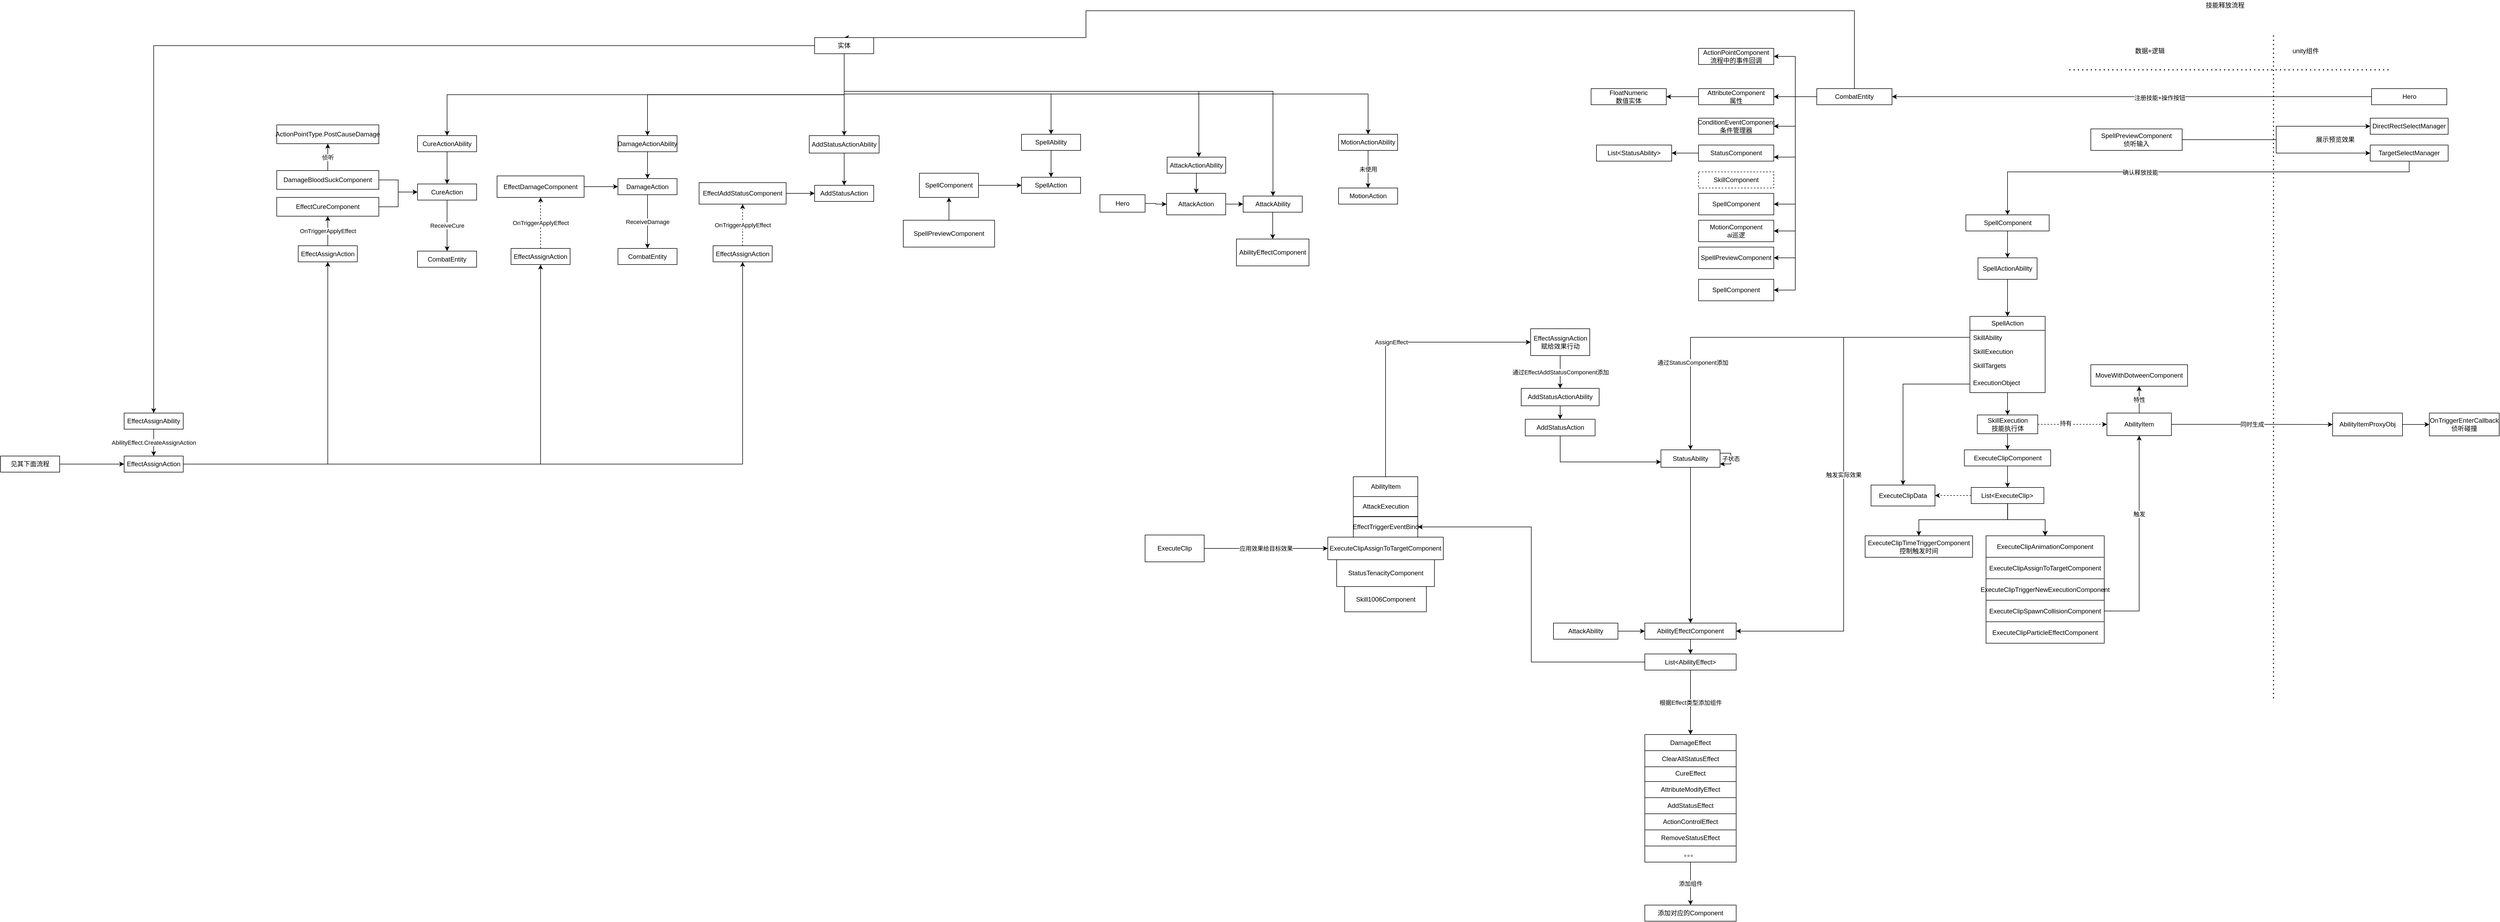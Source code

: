 <mxfile version="21.7.2" type="github">
  <diagram name="第 1 页" id="cYuP9_Ojqshvzmye1KVs">
    <mxGraphModel dx="5370" dy="638" grid="1" gridSize="10" guides="1" tooltips="1" connect="1" arrows="1" fold="1" page="1" pageScale="1" pageWidth="827" pageHeight="1169" math="0" shadow="0">
      <root>
        <mxCell id="0" />
        <mxCell id="1" parent="0" />
        <mxCell id="5B3u7BjO5yEvpYxDOT5w-1" value="技能释放流程" style="text;html=1;strokeColor=none;fillColor=none;align=center;verticalAlign=middle;whiteSpace=wrap;rounded=0;" parent="1" vertex="1">
          <mxGeometry x="350" y="30" width="100" height="20" as="geometry" />
        </mxCell>
        <mxCell id="5B3u7BjO5yEvpYxDOT5w-2" value="" style="endArrow=none;dashed=1;html=1;dashPattern=1 3;strokeWidth=2;rounded=0;" parent="1" edge="1">
          <mxGeometry width="50" height="50" relative="1" as="geometry">
            <mxPoint x="490" y="1330" as="sourcePoint" />
            <mxPoint x="490" y="90" as="targetPoint" />
          </mxGeometry>
        </mxCell>
        <mxCell id="5B3u7BjO5yEvpYxDOT5w-3" value="" style="endArrow=none;dashed=1;html=1;dashPattern=1 3;strokeWidth=2;rounded=0;" parent="1" edge="1">
          <mxGeometry width="50" height="50" relative="1" as="geometry">
            <mxPoint x="110" y="160" as="sourcePoint" />
            <mxPoint x="710" y="160" as="targetPoint" />
          </mxGeometry>
        </mxCell>
        <mxCell id="5B3u7BjO5yEvpYxDOT5w-4" value="数据+逻辑" style="text;html=1;strokeColor=none;fillColor=none;align=center;verticalAlign=middle;whiteSpace=wrap;rounded=0;" parent="1" vertex="1">
          <mxGeometry x="230" y="110" width="60" height="30" as="geometry" />
        </mxCell>
        <mxCell id="5B3u7BjO5yEvpYxDOT5w-5" value="unity组件" style="text;html=1;strokeColor=none;fillColor=none;align=center;verticalAlign=middle;whiteSpace=wrap;rounded=0;" parent="1" vertex="1">
          <mxGeometry x="520" y="110" width="60" height="30" as="geometry" />
        </mxCell>
        <mxCell id="5B3u7BjO5yEvpYxDOT5w-12" value="" style="edgeStyle=orthogonalEdgeStyle;rounded=0;orthogonalLoop=1;jettySize=auto;html=1;" parent="1" source="5B3u7BjO5yEvpYxDOT5w-6" target="5B3u7BjO5yEvpYxDOT5w-11" edge="1">
          <mxGeometry relative="1" as="geometry" />
        </mxCell>
        <mxCell id="5B3u7BjO5yEvpYxDOT5w-13" value="注册技能+操作按钮" style="edgeLabel;html=1;align=center;verticalAlign=middle;resizable=0;points=[];" parent="5B3u7BjO5yEvpYxDOT5w-12" vertex="1" connectable="0">
          <mxGeometry x="-0.115" y="2" relative="1" as="geometry">
            <mxPoint as="offset" />
          </mxGeometry>
        </mxCell>
        <mxCell id="5B3u7BjO5yEvpYxDOT5w-6" value="Hero" style="rounded=0;whiteSpace=wrap;html=1;" parent="1" vertex="1">
          <mxGeometry x="672.5" y="195" width="140" height="30" as="geometry" />
        </mxCell>
        <mxCell id="5B3u7BjO5yEvpYxDOT5w-9" value="" style="edgeStyle=orthogonalEdgeStyle;rounded=0;orthogonalLoop=1;jettySize=auto;html=1;" parent="1" source="5B3u7BjO5yEvpYxDOT5w-7" target="5B3u7BjO5yEvpYxDOT5w-8" edge="1">
          <mxGeometry relative="1" as="geometry" />
        </mxCell>
        <mxCell id="5B3u7BjO5yEvpYxDOT5w-15" style="edgeStyle=orthogonalEdgeStyle;rounded=0;orthogonalLoop=1;jettySize=auto;html=1;" parent="1" source="5B3u7BjO5yEvpYxDOT5w-7" target="5B3u7BjO5yEvpYxDOT5w-14" edge="1">
          <mxGeometry relative="1" as="geometry" />
        </mxCell>
        <mxCell id="5B3u7BjO5yEvpYxDOT5w-7" value="SpellPreviewComponent&lt;br&gt;侦听输入" style="whiteSpace=wrap;html=1;" parent="1" vertex="1">
          <mxGeometry x="150" y="270" width="170" height="40" as="geometry" />
        </mxCell>
        <mxCell id="5B3u7BjO5yEvpYxDOT5w-18" style="edgeStyle=orthogonalEdgeStyle;rounded=0;orthogonalLoop=1;jettySize=auto;html=1;entryX=0.5;entryY=0;entryDx=0;entryDy=0;" parent="1" source="5B3u7BjO5yEvpYxDOT5w-8" target="5B3u7BjO5yEvpYxDOT5w-17" edge="1">
          <mxGeometry relative="1" as="geometry">
            <Array as="points">
              <mxPoint x="620" y="350" />
              <mxPoint x="235" y="350" />
            </Array>
          </mxGeometry>
        </mxCell>
        <mxCell id="5B3u7BjO5yEvpYxDOT5w-19" value="确认释放技能" style="edgeLabel;html=1;align=center;verticalAlign=middle;resizable=0;points=[];" parent="5B3u7BjO5yEvpYxDOT5w-18" vertex="1" connectable="0">
          <mxGeometry x="0.229" y="1" relative="1" as="geometry">
            <mxPoint as="offset" />
          </mxGeometry>
        </mxCell>
        <mxCell id="5B3u7BjO5yEvpYxDOT5w-8" value="TargetSelectManager" style="whiteSpace=wrap;html=1;" parent="1" vertex="1">
          <mxGeometry x="670" y="300" width="145" height="30" as="geometry" />
        </mxCell>
        <mxCell id="5B3u7BjO5yEvpYxDOT5w-73" value="" style="edgeStyle=orthogonalEdgeStyle;rounded=0;orthogonalLoop=1;jettySize=auto;html=1;" parent="1" source="5B3u7BjO5yEvpYxDOT5w-11" target="5B3u7BjO5yEvpYxDOT5w-72" edge="1">
          <mxGeometry relative="1" as="geometry">
            <Array as="points">
              <mxPoint x="-400" y="210" />
              <mxPoint x="-400" y="135" />
            </Array>
          </mxGeometry>
        </mxCell>
        <mxCell id="5B3u7BjO5yEvpYxDOT5w-75" value="" style="edgeStyle=orthogonalEdgeStyle;rounded=0;orthogonalLoop=1;jettySize=auto;html=1;" parent="1" source="5B3u7BjO5yEvpYxDOT5w-11" target="5B3u7BjO5yEvpYxDOT5w-74" edge="1">
          <mxGeometry relative="1" as="geometry" />
        </mxCell>
        <mxCell id="5B3u7BjO5yEvpYxDOT5w-79" value="" style="edgeStyle=orthogonalEdgeStyle;rounded=0;orthogonalLoop=1;jettySize=auto;html=1;" parent="1" source="5B3u7BjO5yEvpYxDOT5w-11" target="5B3u7BjO5yEvpYxDOT5w-74" edge="1">
          <mxGeometry relative="1" as="geometry" />
        </mxCell>
        <mxCell id="5B3u7BjO5yEvpYxDOT5w-81" value="" style="edgeStyle=orthogonalEdgeStyle;rounded=0;orthogonalLoop=1;jettySize=auto;html=1;" parent="1" source="5B3u7BjO5yEvpYxDOT5w-11" target="5B3u7BjO5yEvpYxDOT5w-80" edge="1">
          <mxGeometry relative="1" as="geometry">
            <Array as="points">
              <mxPoint x="-400" y="210" />
              <mxPoint x="-400" y="265" />
            </Array>
          </mxGeometry>
        </mxCell>
        <mxCell id="5B3u7BjO5yEvpYxDOT5w-87" style="edgeStyle=orthogonalEdgeStyle;rounded=0;orthogonalLoop=1;jettySize=auto;html=1;entryX=1;entryY=0.75;entryDx=0;entryDy=0;" parent="1" source="5B3u7BjO5yEvpYxDOT5w-11" target="5B3u7BjO5yEvpYxDOT5w-82" edge="1">
          <mxGeometry relative="1" as="geometry" />
        </mxCell>
        <mxCell id="5B3u7BjO5yEvpYxDOT5w-141" style="edgeStyle=orthogonalEdgeStyle;rounded=0;orthogonalLoop=1;jettySize=auto;html=1;entryX=1;entryY=0.5;entryDx=0;entryDy=0;" parent="1" source="5B3u7BjO5yEvpYxDOT5w-11" target="5B3u7BjO5yEvpYxDOT5w-136" edge="1">
          <mxGeometry relative="1" as="geometry" />
        </mxCell>
        <mxCell id="5B3u7BjO5yEvpYxDOT5w-142" style="edgeStyle=orthogonalEdgeStyle;rounded=0;orthogonalLoop=1;jettySize=auto;html=1;entryX=1;entryY=0.5;entryDx=0;entryDy=0;" parent="1" source="5B3u7BjO5yEvpYxDOT5w-11" target="5B3u7BjO5yEvpYxDOT5w-137" edge="1">
          <mxGeometry relative="1" as="geometry" />
        </mxCell>
        <mxCell id="5B3u7BjO5yEvpYxDOT5w-143" style="edgeStyle=orthogonalEdgeStyle;rounded=0;orthogonalLoop=1;jettySize=auto;html=1;entryX=1;entryY=0.5;entryDx=0;entryDy=0;" parent="1" source="5B3u7BjO5yEvpYxDOT5w-11" target="5B3u7BjO5yEvpYxDOT5w-138" edge="1">
          <mxGeometry relative="1" as="geometry" />
        </mxCell>
        <mxCell id="5B3u7BjO5yEvpYxDOT5w-144" style="edgeStyle=orthogonalEdgeStyle;rounded=0;orthogonalLoop=1;jettySize=auto;html=1;entryX=1;entryY=0.5;entryDx=0;entryDy=0;" parent="1" source="5B3u7BjO5yEvpYxDOT5w-11" target="5B3u7BjO5yEvpYxDOT5w-139" edge="1">
          <mxGeometry relative="1" as="geometry" />
        </mxCell>
        <mxCell id="-J8oJ2Sxk5KtxRYQshvN-3" style="edgeStyle=orthogonalEdgeStyle;rounded=0;orthogonalLoop=1;jettySize=auto;html=1;entryX=0.5;entryY=0;entryDx=0;entryDy=0;exitX=0.5;exitY=0;exitDx=0;exitDy=0;" edge="1" parent="1" source="5B3u7BjO5yEvpYxDOT5w-11" target="-J8oJ2Sxk5KtxRYQshvN-2">
          <mxGeometry relative="1" as="geometry">
            <Array as="points">
              <mxPoint x="-290" y="50" />
              <mxPoint x="-1720" y="50" />
            </Array>
          </mxGeometry>
        </mxCell>
        <mxCell id="5B3u7BjO5yEvpYxDOT5w-11" value="CombatEntity" style="rounded=0;whiteSpace=wrap;html=1;" parent="1" vertex="1">
          <mxGeometry x="-360" y="195" width="140" height="30" as="geometry" />
        </mxCell>
        <mxCell id="5B3u7BjO5yEvpYxDOT5w-14" value="DirectRectSelectManager" style="whiteSpace=wrap;html=1;" parent="1" vertex="1">
          <mxGeometry x="670" y="250" width="145" height="30" as="geometry" />
        </mxCell>
        <mxCell id="5B3u7BjO5yEvpYxDOT5w-16" value="展示预览效果" style="text;html=1;strokeColor=none;fillColor=none;align=center;verticalAlign=middle;whiteSpace=wrap;rounded=0;" parent="1" vertex="1">
          <mxGeometry x="540" y="275" width="130" height="30" as="geometry" />
        </mxCell>
        <mxCell id="5B3u7BjO5yEvpYxDOT5w-21" value="" style="edgeStyle=orthogonalEdgeStyle;rounded=0;orthogonalLoop=1;jettySize=auto;html=1;" parent="1" source="5B3u7BjO5yEvpYxDOT5w-17" target="-J8oJ2Sxk5KtxRYQshvN-30" edge="1">
          <mxGeometry relative="1" as="geometry" />
        </mxCell>
        <mxCell id="5B3u7BjO5yEvpYxDOT5w-17" value="SpellComponent" style="whiteSpace=wrap;html=1;" parent="1" vertex="1">
          <mxGeometry x="-82.5" y="430" width="155" height="30" as="geometry" />
        </mxCell>
        <mxCell id="5B3u7BjO5yEvpYxDOT5w-27" value="" style="edgeStyle=orthogonalEdgeStyle;rounded=0;orthogonalLoop=1;jettySize=auto;html=1;" parent="1" source="5B3u7BjO5yEvpYxDOT5w-22" target="5B3u7BjO5yEvpYxDOT5w-26" edge="1">
          <mxGeometry relative="1" as="geometry" />
        </mxCell>
        <mxCell id="5B3u7BjO5yEvpYxDOT5w-22" value="SpellAction" style="swimlane;fontStyle=0;childLayout=stackLayout;horizontal=1;startSize=26;fillColor=none;horizontalStack=0;resizeParent=1;resizeParentMax=0;resizeLast=0;collapsible=1;marginBottom=0;whiteSpace=wrap;html=1;" parent="1" vertex="1">
          <mxGeometry x="-75" y="619" width="140" height="142" as="geometry" />
        </mxCell>
        <mxCell id="5B3u7BjO5yEvpYxDOT5w-23" value="SkillAbility" style="text;strokeColor=none;fillColor=none;align=left;verticalAlign=top;spacingLeft=4;spacingRight=4;overflow=hidden;rotatable=0;points=[[0,0.5],[1,0.5]];portConstraint=eastwest;whiteSpace=wrap;html=1;" parent="5B3u7BjO5yEvpYxDOT5w-22" vertex="1">
          <mxGeometry y="26" width="140" height="26" as="geometry" />
        </mxCell>
        <mxCell id="5B3u7BjO5yEvpYxDOT5w-24" value="SkillExecution" style="text;strokeColor=none;fillColor=none;align=left;verticalAlign=top;spacingLeft=4;spacingRight=4;overflow=hidden;rotatable=0;points=[[0,0.5],[1,0.5]];portConstraint=eastwest;whiteSpace=wrap;html=1;" parent="5B3u7BjO5yEvpYxDOT5w-22" vertex="1">
          <mxGeometry y="52" width="140" height="26" as="geometry" />
        </mxCell>
        <mxCell id="5B3u7BjO5yEvpYxDOT5w-62" value="SkillTargets" style="text;strokeColor=none;fillColor=none;align=left;verticalAlign=top;spacingLeft=4;spacingRight=4;overflow=hidden;rotatable=0;points=[[0,0.5],[1,0.5]];portConstraint=eastwest;whiteSpace=wrap;html=1;" parent="5B3u7BjO5yEvpYxDOT5w-22" vertex="1">
          <mxGeometry y="78" width="140" height="32" as="geometry" />
        </mxCell>
        <mxCell id="5B3u7BjO5yEvpYxDOT5w-25" value="ExecutionObject" style="text;strokeColor=none;fillColor=none;align=left;verticalAlign=top;spacingLeft=4;spacingRight=4;overflow=hidden;rotatable=0;points=[[0,0.5],[1,0.5]];portConstraint=eastwest;whiteSpace=wrap;html=1;" parent="5B3u7BjO5yEvpYxDOT5w-22" vertex="1">
          <mxGeometry y="110" width="140" height="32" as="geometry" />
        </mxCell>
        <mxCell id="5B3u7BjO5yEvpYxDOT5w-29" value="" style="edgeStyle=orthogonalEdgeStyle;rounded=0;orthogonalLoop=1;jettySize=auto;html=1;" parent="1" source="5B3u7BjO5yEvpYxDOT5w-26" target="5B3u7BjO5yEvpYxDOT5w-28" edge="1">
          <mxGeometry relative="1" as="geometry" />
        </mxCell>
        <mxCell id="5B3u7BjO5yEvpYxDOT5w-55" style="edgeStyle=orthogonalEdgeStyle;rounded=0;orthogonalLoop=1;jettySize=auto;html=1;dashed=1;" parent="1" source="5B3u7BjO5yEvpYxDOT5w-26" target="5B3u7BjO5yEvpYxDOT5w-48" edge="1">
          <mxGeometry relative="1" as="geometry" />
        </mxCell>
        <mxCell id="5B3u7BjO5yEvpYxDOT5w-56" value="持有" style="edgeLabel;html=1;align=center;verticalAlign=middle;resizable=0;points=[];" parent="5B3u7BjO5yEvpYxDOT5w-55" vertex="1" connectable="0">
          <mxGeometry x="-0.198" y="2" relative="1" as="geometry">
            <mxPoint as="offset" />
          </mxGeometry>
        </mxCell>
        <mxCell id="5B3u7BjO5yEvpYxDOT5w-26" value="SkillExecution&lt;br&gt;技能执行体" style="whiteSpace=wrap;html=1;fillColor=none;fontStyle=0;startSize=26;" parent="1" vertex="1">
          <mxGeometry x="-61.25" y="802.5" width="112.5" height="35" as="geometry" />
        </mxCell>
        <mxCell id="5B3u7BjO5yEvpYxDOT5w-31" value="" style="edgeStyle=orthogonalEdgeStyle;rounded=0;orthogonalLoop=1;jettySize=auto;html=1;" parent="1" source="5B3u7BjO5yEvpYxDOT5w-28" target="5B3u7BjO5yEvpYxDOT5w-30" edge="1">
          <mxGeometry relative="1" as="geometry" />
        </mxCell>
        <mxCell id="5B3u7BjO5yEvpYxDOT5w-28" value="ExecuteClipComponent" style="whiteSpace=wrap;html=1;fillColor=none;fontStyle=0;startSize=26;" parent="1" vertex="1">
          <mxGeometry x="-85.31" y="867.5" width="160.62" height="30" as="geometry" />
        </mxCell>
        <mxCell id="5B3u7BjO5yEvpYxDOT5w-33" value="" style="edgeStyle=orthogonalEdgeStyle;rounded=0;orthogonalLoop=1;jettySize=auto;html=1;" parent="1" source="5B3u7BjO5yEvpYxDOT5w-30" target="5B3u7BjO5yEvpYxDOT5w-32" edge="1">
          <mxGeometry relative="1" as="geometry" />
        </mxCell>
        <mxCell id="5B3u7BjO5yEvpYxDOT5w-34" value="" style="edgeStyle=orthogonalEdgeStyle;rounded=0;orthogonalLoop=1;jettySize=auto;html=1;" parent="1" source="5B3u7BjO5yEvpYxDOT5w-30" target="5B3u7BjO5yEvpYxDOT5w-32" edge="1">
          <mxGeometry relative="1" as="geometry" />
        </mxCell>
        <mxCell id="5B3u7BjO5yEvpYxDOT5w-35" value="" style="edgeStyle=orthogonalEdgeStyle;rounded=0;orthogonalLoop=1;jettySize=auto;html=1;" parent="1" source="5B3u7BjO5yEvpYxDOT5w-30" target="5B3u7BjO5yEvpYxDOT5w-32" edge="1">
          <mxGeometry relative="1" as="geometry" />
        </mxCell>
        <mxCell id="5B3u7BjO5yEvpYxDOT5w-36" value="" style="edgeStyle=orthogonalEdgeStyle;rounded=0;orthogonalLoop=1;jettySize=auto;html=1;" parent="1" source="5B3u7BjO5yEvpYxDOT5w-30" target="5B3u7BjO5yEvpYxDOT5w-32" edge="1">
          <mxGeometry relative="1" as="geometry" />
        </mxCell>
        <mxCell id="5B3u7BjO5yEvpYxDOT5w-37" value="" style="edgeStyle=orthogonalEdgeStyle;rounded=0;orthogonalLoop=1;jettySize=auto;html=1;" parent="1" source="5B3u7BjO5yEvpYxDOT5w-30" target="5B3u7BjO5yEvpYxDOT5w-32" edge="1">
          <mxGeometry relative="1" as="geometry" />
        </mxCell>
        <mxCell id="5B3u7BjO5yEvpYxDOT5w-40" value="" style="edgeStyle=orthogonalEdgeStyle;rounded=0;orthogonalLoop=1;jettySize=auto;html=1;" parent="1" source="5B3u7BjO5yEvpYxDOT5w-30" target="5B3u7BjO5yEvpYxDOT5w-32" edge="1">
          <mxGeometry relative="1" as="geometry" />
        </mxCell>
        <mxCell id="5B3u7BjO5yEvpYxDOT5w-41" value="" style="edgeStyle=orthogonalEdgeStyle;rounded=0;orthogonalLoop=1;jettySize=auto;html=1;" parent="1" source="5B3u7BjO5yEvpYxDOT5w-30" target="5B3u7BjO5yEvpYxDOT5w-32" edge="1">
          <mxGeometry relative="1" as="geometry" />
        </mxCell>
        <mxCell id="5B3u7BjO5yEvpYxDOT5w-42" value="" style="edgeStyle=orthogonalEdgeStyle;rounded=0;orthogonalLoop=1;jettySize=auto;html=1;" parent="1" source="5B3u7BjO5yEvpYxDOT5w-30" target="5B3u7BjO5yEvpYxDOT5w-32" edge="1">
          <mxGeometry relative="1" as="geometry" />
        </mxCell>
        <mxCell id="5B3u7BjO5yEvpYxDOT5w-46" value="" style="edgeStyle=orthogonalEdgeStyle;rounded=0;orthogonalLoop=1;jettySize=auto;html=1;" parent="1" source="5B3u7BjO5yEvpYxDOT5w-30" target="5B3u7BjO5yEvpYxDOT5w-45" edge="1">
          <mxGeometry relative="1" as="geometry">
            <mxPoint x="50" y="1037.5" as="targetPoint" />
          </mxGeometry>
        </mxCell>
        <mxCell id="5B3u7BjO5yEvpYxDOT5w-66" style="edgeStyle=orthogonalEdgeStyle;rounded=0;orthogonalLoop=1;jettySize=auto;html=1;dashed=1;" parent="1" source="5B3u7BjO5yEvpYxDOT5w-30" target="5B3u7BjO5yEvpYxDOT5w-64" edge="1">
          <mxGeometry relative="1" as="geometry" />
        </mxCell>
        <mxCell id="5B3u7BjO5yEvpYxDOT5w-30" value="List&amp;lt;ExecuteClip&amp;gt;" style="whiteSpace=wrap;html=1;fillColor=none;fontStyle=0;startSize=26;" parent="1" vertex="1">
          <mxGeometry x="-72.65" y="937.5" width="135.31" height="30" as="geometry" />
        </mxCell>
        <mxCell id="5B3u7BjO5yEvpYxDOT5w-32" value="ExecuteClipAnimationComponent" style="whiteSpace=wrap;html=1;fillColor=none;fontStyle=0;startSize=26;" parent="1" vertex="1">
          <mxGeometry x="-45" y="1027.5" width="220" height="40" as="geometry" />
        </mxCell>
        <mxCell id="5B3u7BjO5yEvpYxDOT5w-45" value="ExecuteClipTimeTriggerComponent&lt;br&gt;控制触发时间" style="whiteSpace=wrap;html=1;fillColor=none;fontStyle=0;startSize=26;" parent="1" vertex="1">
          <mxGeometry x="-270" y="1027.5" width="200" height="40" as="geometry" />
        </mxCell>
        <mxCell id="5B3u7BjO5yEvpYxDOT5w-61" value="同时生成" style="edgeStyle=orthogonalEdgeStyle;rounded=0;orthogonalLoop=1;jettySize=auto;html=1;" parent="1" source="5B3u7BjO5yEvpYxDOT5w-48" target="5B3u7BjO5yEvpYxDOT5w-58" edge="1">
          <mxGeometry relative="1" as="geometry" />
        </mxCell>
        <mxCell id="5B3u7BjO5yEvpYxDOT5w-71" value="特性" style="edgeStyle=orthogonalEdgeStyle;rounded=0;orthogonalLoop=1;jettySize=auto;html=1;" parent="1" source="5B3u7BjO5yEvpYxDOT5w-48" target="5B3u7BjO5yEvpYxDOT5w-70" edge="1">
          <mxGeometry relative="1" as="geometry" />
        </mxCell>
        <mxCell id="5B3u7BjO5yEvpYxDOT5w-48" value="AbilityItem" style="html=1;whiteSpace=wrap;" parent="1" vertex="1">
          <mxGeometry x="180" y="799" width="120" height="42" as="geometry" />
        </mxCell>
        <mxCell id="5B3u7BjO5yEvpYxDOT5w-49" value="ExecuteClipAssignToTargetComponent" style="html=1;whiteSpace=wrap;" parent="1" vertex="1">
          <mxGeometry x="-45" y="1067.5" width="220" height="40" as="geometry" />
        </mxCell>
        <mxCell id="5B3u7BjO5yEvpYxDOT5w-50" value="ExecuteClipTriggerNewExecutionComponent" style="html=1;whiteSpace=wrap;" parent="1" vertex="1">
          <mxGeometry x="-45" y="1107.5" width="220" height="40" as="geometry" />
        </mxCell>
        <mxCell id="5B3u7BjO5yEvpYxDOT5w-54" style="edgeStyle=orthogonalEdgeStyle;rounded=0;orthogonalLoop=1;jettySize=auto;html=1;entryX=0.5;entryY=1;entryDx=0;entryDy=0;" parent="1" source="5B3u7BjO5yEvpYxDOT5w-51" target="5B3u7BjO5yEvpYxDOT5w-48" edge="1">
          <mxGeometry relative="1" as="geometry" />
        </mxCell>
        <mxCell id="5B3u7BjO5yEvpYxDOT5w-57" value="触发" style="edgeLabel;html=1;align=center;verticalAlign=middle;resizable=0;points=[];" parent="5B3u7BjO5yEvpYxDOT5w-54" vertex="1" connectable="0">
          <mxGeometry x="0.254" relative="1" as="geometry">
            <mxPoint as="offset" />
          </mxGeometry>
        </mxCell>
        <mxCell id="5B3u7BjO5yEvpYxDOT5w-51" value="ExecuteClipSpawnCollisionComponent" style="html=1;whiteSpace=wrap;" parent="1" vertex="1">
          <mxGeometry x="-45" y="1147.5" width="220" height="40" as="geometry" />
        </mxCell>
        <mxCell id="5B3u7BjO5yEvpYxDOT5w-52" value="ExecuteClipParticleEffectComponent" style="html=1;whiteSpace=wrap;" parent="1" vertex="1">
          <mxGeometry x="-45" y="1187.5" width="220" height="40" as="geometry" />
        </mxCell>
        <mxCell id="5B3u7BjO5yEvpYxDOT5w-68" value="" style="edgeStyle=orthogonalEdgeStyle;rounded=0;orthogonalLoop=1;jettySize=auto;html=1;" parent="1" source="5B3u7BjO5yEvpYxDOT5w-58" target="5B3u7BjO5yEvpYxDOT5w-67" edge="1">
          <mxGeometry relative="1" as="geometry" />
        </mxCell>
        <mxCell id="5B3u7BjO5yEvpYxDOT5w-58" value="AbilityItemProxyObj" style="html=1;whiteSpace=wrap;" parent="1" vertex="1">
          <mxGeometry x="600" y="799" width="130" height="42.5" as="geometry" />
        </mxCell>
        <mxCell id="5B3u7BjO5yEvpYxDOT5w-64" value="ExecuteClipData" style="html=1;whiteSpace=wrap;" parent="1" vertex="1">
          <mxGeometry x="-259" y="933" width="119" height="39" as="geometry" />
        </mxCell>
        <mxCell id="5B3u7BjO5yEvpYxDOT5w-65" style="edgeStyle=orthogonalEdgeStyle;rounded=0;orthogonalLoop=1;jettySize=auto;html=1;" parent="1" source="5B3u7BjO5yEvpYxDOT5w-25" target="5B3u7BjO5yEvpYxDOT5w-64" edge="1">
          <mxGeometry relative="1" as="geometry" />
        </mxCell>
        <mxCell id="5B3u7BjO5yEvpYxDOT5w-67" value="OnTriggerEnterCallback&lt;br&gt;侦听碰撞" style="html=1;whiteSpace=wrap;" parent="1" vertex="1">
          <mxGeometry x="780" y="799" width="130" height="42.5" as="geometry" />
        </mxCell>
        <mxCell id="5B3u7BjO5yEvpYxDOT5w-70" value="MoveWithDotweenComponent" style="html=1;whiteSpace=wrap;" parent="1" vertex="1">
          <mxGeometry x="150" y="709" width="180" height="40" as="geometry" />
        </mxCell>
        <mxCell id="5B3u7BjO5yEvpYxDOT5w-72" value="ActionPointComponent&lt;br&gt;流程中的事件回调" style="rounded=0;whiteSpace=wrap;html=1;" parent="1" vertex="1">
          <mxGeometry x="-580" y="120" width="140" height="30" as="geometry" />
        </mxCell>
        <mxCell id="5B3u7BjO5yEvpYxDOT5w-77" value="" style="edgeStyle=orthogonalEdgeStyle;rounded=0;orthogonalLoop=1;jettySize=auto;html=1;" parent="1" source="5B3u7BjO5yEvpYxDOT5w-74" target="5B3u7BjO5yEvpYxDOT5w-76" edge="1">
          <mxGeometry relative="1" as="geometry" />
        </mxCell>
        <mxCell id="5B3u7BjO5yEvpYxDOT5w-74" value="AttributeComponent&lt;br&gt;属性" style="rounded=0;whiteSpace=wrap;html=1;" parent="1" vertex="1">
          <mxGeometry x="-580" y="195" width="140" height="30" as="geometry" />
        </mxCell>
        <mxCell id="5B3u7BjO5yEvpYxDOT5w-76" value="FloatNumeric&lt;br&gt;数值实体" style="rounded=0;whiteSpace=wrap;html=1;" parent="1" vertex="1">
          <mxGeometry x="-780" y="195" width="140" height="30" as="geometry" />
        </mxCell>
        <mxCell id="5B3u7BjO5yEvpYxDOT5w-80" value="ConditionEventComponent&lt;br&gt;条件管理器" style="rounded=0;whiteSpace=wrap;html=1;" parent="1" vertex="1">
          <mxGeometry x="-580" y="250" width="140" height="30" as="geometry" />
        </mxCell>
        <mxCell id="5B3u7BjO5yEvpYxDOT5w-86" style="edgeStyle=orthogonalEdgeStyle;rounded=0;orthogonalLoop=1;jettySize=auto;html=1;" parent="1" source="5B3u7BjO5yEvpYxDOT5w-82" target="5B3u7BjO5yEvpYxDOT5w-83" edge="1">
          <mxGeometry relative="1" as="geometry" />
        </mxCell>
        <mxCell id="5B3u7BjO5yEvpYxDOT5w-82" value="StatusComponent" style="rounded=0;whiteSpace=wrap;html=1;" parent="1" vertex="1">
          <mxGeometry x="-580" y="300" width="140" height="30" as="geometry" />
        </mxCell>
        <mxCell id="5B3u7BjO5yEvpYxDOT5w-83" value="List&amp;lt;StatusAbility&amp;gt;" style="rounded=0;whiteSpace=wrap;html=1;" parent="1" vertex="1">
          <mxGeometry x="-770" y="300" width="140" height="30" as="geometry" />
        </mxCell>
        <mxCell id="5B3u7BjO5yEvpYxDOT5w-84" value="SkillComponent" style="rounded=0;whiteSpace=wrap;html=1;dashed=1;" parent="1" vertex="1">
          <mxGeometry x="-580" y="350" width="140" height="30" as="geometry" />
        </mxCell>
        <mxCell id="5B3u7BjO5yEvpYxDOT5w-98" value="" style="edgeStyle=orthogonalEdgeStyle;rounded=0;orthogonalLoop=1;jettySize=auto;html=1;" parent="1" source="5B3u7BjO5yEvpYxDOT5w-94" target="5B3u7BjO5yEvpYxDOT5w-97" edge="1">
          <mxGeometry relative="1" as="geometry" />
        </mxCell>
        <mxCell id="5B3u7BjO5yEvpYxDOT5w-94" value="StatusAbility" style="html=1;whiteSpace=wrap;" parent="1" vertex="1">
          <mxGeometry x="-650" y="867.5" width="110" height="32.5" as="geometry" />
        </mxCell>
        <mxCell id="5B3u7BjO5yEvpYxDOT5w-93" style="edgeStyle=orthogonalEdgeStyle;rounded=0;orthogonalLoop=1;jettySize=auto;html=1;" parent="1" source="5B3u7BjO5yEvpYxDOT5w-23" target="5B3u7BjO5yEvpYxDOT5w-94" edge="1">
          <mxGeometry relative="1" as="geometry">
            <mxPoint x="-200" y="658" as="targetPoint" />
          </mxGeometry>
        </mxCell>
        <mxCell id="5B3u7BjO5yEvpYxDOT5w-95" value="通过StatusComponent添加" style="edgeLabel;html=1;align=center;verticalAlign=middle;resizable=0;points=[];" parent="5B3u7BjO5yEvpYxDOT5w-93" vertex="1" connectable="0">
          <mxGeometry x="0.554" y="4" relative="1" as="geometry">
            <mxPoint as="offset" />
          </mxGeometry>
        </mxCell>
        <mxCell id="5B3u7BjO5yEvpYxDOT5w-96" value="子状态" style="edgeStyle=orthogonalEdgeStyle;rounded=0;orthogonalLoop=1;jettySize=auto;html=1;" parent="1" source="5B3u7BjO5yEvpYxDOT5w-94" target="5B3u7BjO5yEvpYxDOT5w-94" edge="1">
          <mxGeometry relative="1" as="geometry" />
        </mxCell>
        <mxCell id="5B3u7BjO5yEvpYxDOT5w-100" value="" style="edgeStyle=orthogonalEdgeStyle;rounded=0;orthogonalLoop=1;jettySize=auto;html=1;" parent="1" source="5B3u7BjO5yEvpYxDOT5w-97" target="5B3u7BjO5yEvpYxDOT5w-99" edge="1">
          <mxGeometry relative="1" as="geometry" />
        </mxCell>
        <mxCell id="5B3u7BjO5yEvpYxDOT5w-97" value="AbilityEffectComponent" style="html=1;whiteSpace=wrap;" parent="1" vertex="1">
          <mxGeometry x="-680" y="1190" width="170" height="30" as="geometry" />
        </mxCell>
        <mxCell id="5B3u7BjO5yEvpYxDOT5w-132" style="edgeStyle=orthogonalEdgeStyle;rounded=0;orthogonalLoop=1;jettySize=auto;html=1;entryX=1;entryY=0.5;entryDx=0;entryDy=0;" parent="1" source="5B3u7BjO5yEvpYxDOT5w-99" target="5B3u7BjO5yEvpYxDOT5w-126" edge="1">
          <mxGeometry relative="1" as="geometry" />
        </mxCell>
        <mxCell id="-J8oJ2Sxk5KtxRYQshvN-27" value="根据Effect类型添加组件" style="edgeStyle=orthogonalEdgeStyle;rounded=0;orthogonalLoop=1;jettySize=auto;html=1;" edge="1" parent="1" source="5B3u7BjO5yEvpYxDOT5w-99" target="5B3u7BjO5yEvpYxDOT5w-103">
          <mxGeometry relative="1" as="geometry" />
        </mxCell>
        <mxCell id="5B3u7BjO5yEvpYxDOT5w-99" value="List&amp;lt;AbilityEffect&amp;gt;" style="html=1;whiteSpace=wrap;" parent="1" vertex="1">
          <mxGeometry x="-680" y="1247.5" width="170" height="30" as="geometry" />
        </mxCell>
        <mxCell id="5B3u7BjO5yEvpYxDOT5w-103" value="DamageEffect" style="html=1;whiteSpace=wrap;" parent="1" vertex="1">
          <mxGeometry x="-680" y="1397.5" width="170" height="30" as="geometry" />
        </mxCell>
        <mxCell id="5B3u7BjO5yEvpYxDOT5w-105" value="CureEffect" style="html=1;whiteSpace=wrap;" parent="1" vertex="1">
          <mxGeometry x="-680" y="1455" width="170" height="30" as="geometry" />
        </mxCell>
        <mxCell id="5B3u7BjO5yEvpYxDOT5w-107" value="AttributeModifyEffect" style="html=1;whiteSpace=wrap;" parent="1" vertex="1">
          <mxGeometry x="-680" y="1485" width="170" height="30" as="geometry" />
        </mxCell>
        <mxCell id="5B3u7BjO5yEvpYxDOT5w-109" value="ClearAllStatusEffect" style="html=1;whiteSpace=wrap;" parent="1" vertex="1">
          <mxGeometry x="-680" y="1427.5" width="170" height="30" as="geometry" />
        </mxCell>
        <mxCell id="5B3u7BjO5yEvpYxDOT5w-111" value="AddStatusEffect" style="html=1;whiteSpace=wrap;" parent="1" vertex="1">
          <mxGeometry x="-680" y="1515" width="170" height="30" as="geometry" />
        </mxCell>
        <mxCell id="5B3u7BjO5yEvpYxDOT5w-112" value="ActionControlEffect" style="html=1;whiteSpace=wrap;" parent="1" vertex="1">
          <mxGeometry x="-680" y="1545" width="170" height="30" as="geometry" />
        </mxCell>
        <mxCell id="5B3u7BjO5yEvpYxDOT5w-113" value="RemoveStatusEffect" style="html=1;whiteSpace=wrap;" parent="1" vertex="1">
          <mxGeometry x="-680" y="1575" width="170" height="30" as="geometry" />
        </mxCell>
        <mxCell id="-J8oJ2Sxk5KtxRYQshvN-24" value="添加组件" style="edgeStyle=orthogonalEdgeStyle;rounded=0;orthogonalLoop=1;jettySize=auto;html=1;" edge="1" parent="1" source="5B3u7BjO5yEvpYxDOT5w-114" target="-J8oJ2Sxk5KtxRYQshvN-23">
          <mxGeometry relative="1" as="geometry" />
        </mxCell>
        <mxCell id="5B3u7BjO5yEvpYxDOT5w-114" value="。。。" style="html=1;whiteSpace=wrap;" parent="1" vertex="1">
          <mxGeometry x="-680" y="1605" width="170" height="30" as="geometry" />
        </mxCell>
        <mxCell id="5B3u7BjO5yEvpYxDOT5w-121" style="edgeStyle=orthogonalEdgeStyle;rounded=0;orthogonalLoop=1;jettySize=auto;html=1;" parent="1" source="5B3u7BjO5yEvpYxDOT5w-115" target="5B3u7BjO5yEvpYxDOT5w-94" edge="1">
          <mxGeometry relative="1" as="geometry">
            <Array as="points">
              <mxPoint x="-837" y="890" />
            </Array>
          </mxGeometry>
        </mxCell>
        <mxCell id="5B3u7BjO5yEvpYxDOT5w-115" value="AddStatusAction" style="html=1;whiteSpace=wrap;" parent="1" vertex="1">
          <mxGeometry x="-902.5" y="810.5" width="130" height="31" as="geometry" />
        </mxCell>
        <mxCell id="5B3u7BjO5yEvpYxDOT5w-117" style="edgeStyle=orthogonalEdgeStyle;rounded=0;orthogonalLoop=1;jettySize=auto;html=1;" parent="1" source="5B3u7BjO5yEvpYxDOT5w-116" target="5B3u7BjO5yEvpYxDOT5w-115" edge="1">
          <mxGeometry relative="1" as="geometry" />
        </mxCell>
        <mxCell id="5B3u7BjO5yEvpYxDOT5w-116" value="AddStatusActionAbility" style="html=1;whiteSpace=wrap;" parent="1" vertex="1">
          <mxGeometry x="-910" y="753" width="145" height="32.5" as="geometry" />
        </mxCell>
        <mxCell id="5B3u7BjO5yEvpYxDOT5w-119" value="通过EffectAddStatusComponent添加" style="edgeStyle=orthogonalEdgeStyle;rounded=0;orthogonalLoop=1;jettySize=auto;html=1;" parent="1" source="5B3u7BjO5yEvpYxDOT5w-118" target="5B3u7BjO5yEvpYxDOT5w-116" edge="1">
          <mxGeometry relative="1" as="geometry" />
        </mxCell>
        <mxCell id="5B3u7BjO5yEvpYxDOT5w-118" value="EffectAssignAction&lt;br&gt;赋给效果行动" style="html=1;whiteSpace=wrap;" parent="1" vertex="1">
          <mxGeometry x="-892.5" y="642" width="110" height="50" as="geometry" />
        </mxCell>
        <mxCell id="5B3u7BjO5yEvpYxDOT5w-123" value="AssignEffect" style="edgeStyle=orthogonalEdgeStyle;rounded=0;orthogonalLoop=1;jettySize=auto;html=1;" parent="1" source="5B3u7BjO5yEvpYxDOT5w-122" target="5B3u7BjO5yEvpYxDOT5w-118" edge="1">
          <mxGeometry relative="1" as="geometry">
            <Array as="points">
              <mxPoint x="-1162" y="667" />
            </Array>
          </mxGeometry>
        </mxCell>
        <mxCell id="5B3u7BjO5yEvpYxDOT5w-122" value="AbilityItem" style="html=1;whiteSpace=wrap;" parent="1" vertex="1">
          <mxGeometry x="-1222.5" y="917.5" width="120" height="37" as="geometry" />
        </mxCell>
        <mxCell id="5B3u7BjO5yEvpYxDOT5w-125" value="AttackExecution" style="html=1;whiteSpace=wrap;" parent="1" vertex="1">
          <mxGeometry x="-1222.5" y="954.5" width="120" height="37" as="geometry" />
        </mxCell>
        <mxCell id="5B3u7BjO5yEvpYxDOT5w-126" value="EffectTriggerEventBind" style="html=1;whiteSpace=wrap;" parent="1" vertex="1">
          <mxGeometry x="-1222.5" y="992" width="120" height="38" as="geometry" />
        </mxCell>
        <mxCell id="5B3u7BjO5yEvpYxDOT5w-127" value="ExecuteClipAssignToTargetComponent" style="html=1;whiteSpace=wrap;" parent="1" vertex="1">
          <mxGeometry x="-1270" y="1030" width="215" height="42" as="geometry" />
        </mxCell>
        <mxCell id="5B3u7BjO5yEvpYxDOT5w-128" value="StatusTenacityComponent" style="html=1;whiteSpace=wrap;" parent="1" vertex="1">
          <mxGeometry x="-1253.5" y="1072" width="182" height="50" as="geometry" />
        </mxCell>
        <mxCell id="5B3u7BjO5yEvpYxDOT5w-129" value="Skill1006Component" style="html=1;whiteSpace=wrap;" parent="1" vertex="1">
          <mxGeometry x="-1238.5" y="1122" width="152" height="47" as="geometry" />
        </mxCell>
        <mxCell id="5B3u7BjO5yEvpYxDOT5w-134" value="应用效果给目标效果" style="edgeStyle=orthogonalEdgeStyle;rounded=0;orthogonalLoop=1;jettySize=auto;html=1;" parent="1" source="5B3u7BjO5yEvpYxDOT5w-133" target="5B3u7BjO5yEvpYxDOT5w-127" edge="1">
          <mxGeometry relative="1" as="geometry" />
        </mxCell>
        <mxCell id="5B3u7BjO5yEvpYxDOT5w-133" value="ExecuteClip" style="html=1;whiteSpace=wrap;" parent="1" vertex="1">
          <mxGeometry x="-1610" y="1026" width="110" height="50" as="geometry" />
        </mxCell>
        <mxCell id="5B3u7BjO5yEvpYxDOT5w-136" value="SpellComponent" style="html=1;whiteSpace=wrap;" parent="1" vertex="1">
          <mxGeometry x="-580" y="390" width="140" height="40" as="geometry" />
        </mxCell>
        <mxCell id="5B3u7BjO5yEvpYxDOT5w-137" value="MotionComponent&lt;br&gt;ai巡逻" style="html=1;whiteSpace=wrap;" parent="1" vertex="1">
          <mxGeometry x="-580" y="440" width="140" height="40" as="geometry" />
        </mxCell>
        <mxCell id="5B3u7BjO5yEvpYxDOT5w-138" value="SpellPreviewComponent" style="html=1;whiteSpace=wrap;" parent="1" vertex="1">
          <mxGeometry x="-580" y="490" width="140" height="40" as="geometry" />
        </mxCell>
        <mxCell id="5B3u7BjO5yEvpYxDOT5w-139" value="SpellComponent" style="html=1;whiteSpace=wrap;" parent="1" vertex="1">
          <mxGeometry x="-580" y="550" width="140" height="40" as="geometry" />
        </mxCell>
        <mxCell id="5B3u7BjO5yEvpYxDOT5w-148" value="触发实际效果" style="edgeStyle=orthogonalEdgeStyle;rounded=0;orthogonalLoop=1;jettySize=auto;html=1;entryX=1;entryY=0.5;entryDx=0;entryDy=0;" parent="1" source="5B3u7BjO5yEvpYxDOT5w-23" target="5B3u7BjO5yEvpYxDOT5w-97" edge="1">
          <mxGeometry relative="1" as="geometry">
            <Array as="points">
              <mxPoint x="-310" y="658" />
              <mxPoint x="-310" y="1205" />
            </Array>
          </mxGeometry>
        </mxCell>
        <mxCell id="-J8oJ2Sxk5KtxRYQshvN-5" style="edgeStyle=orthogonalEdgeStyle;rounded=0;orthogonalLoop=1;jettySize=auto;html=1;exitX=0.5;exitY=1;exitDx=0;exitDy=0;" edge="1" parent="1" source="-J8oJ2Sxk5KtxRYQshvN-2" target="-J8oJ2Sxk5KtxRYQshvN-4">
          <mxGeometry relative="1" as="geometry" />
        </mxCell>
        <mxCell id="-J8oJ2Sxk5KtxRYQshvN-7" style="edgeStyle=orthogonalEdgeStyle;rounded=0;orthogonalLoop=1;jettySize=auto;html=1;exitX=0.5;exitY=1;exitDx=0;exitDy=0;" edge="1" parent="1" source="-J8oJ2Sxk5KtxRYQshvN-2" target="-J8oJ2Sxk5KtxRYQshvN-6">
          <mxGeometry relative="1" as="geometry" />
        </mxCell>
        <mxCell id="-J8oJ2Sxk5KtxRYQshvN-9" style="edgeStyle=orthogonalEdgeStyle;rounded=0;orthogonalLoop=1;jettySize=auto;html=1;exitX=0.5;exitY=1;exitDx=0;exitDy=0;" edge="1" parent="1" source="-J8oJ2Sxk5KtxRYQshvN-2" target="-J8oJ2Sxk5KtxRYQshvN-8">
          <mxGeometry relative="1" as="geometry">
            <Array as="points">
              <mxPoint x="-2170" y="115" />
              <mxPoint x="-3455" y="115" />
            </Array>
          </mxGeometry>
        </mxCell>
        <mxCell id="-J8oJ2Sxk5KtxRYQshvN-11" style="edgeStyle=orthogonalEdgeStyle;rounded=0;orthogonalLoop=1;jettySize=auto;html=1;exitX=0.5;exitY=1;exitDx=0;exitDy=0;" edge="1" parent="1" source="-J8oJ2Sxk5KtxRYQshvN-2" target="-J8oJ2Sxk5KtxRYQshvN-10">
          <mxGeometry relative="1" as="geometry">
            <Array as="points">
              <mxPoint x="-2170" y="200" />
              <mxPoint x="-1372" y="200" />
            </Array>
          </mxGeometry>
        </mxCell>
        <mxCell id="-J8oJ2Sxk5KtxRYQshvN-13" style="edgeStyle=orthogonalEdgeStyle;rounded=0;orthogonalLoop=1;jettySize=auto;html=1;exitX=0.5;exitY=1;exitDx=0;exitDy=0;" edge="1" parent="1" source="-J8oJ2Sxk5KtxRYQshvN-2" target="-J8oJ2Sxk5KtxRYQshvN-12">
          <mxGeometry relative="1" as="geometry" />
        </mxCell>
        <mxCell id="-J8oJ2Sxk5KtxRYQshvN-60" value="" style="edgeStyle=orthogonalEdgeStyle;rounded=0;orthogonalLoop=1;jettySize=auto;html=1;exitX=0.5;exitY=1;exitDx=0;exitDy=0;" edge="1" parent="1" source="-J8oJ2Sxk5KtxRYQshvN-2" target="-J8oJ2Sxk5KtxRYQshvN-59">
          <mxGeometry relative="1" as="geometry" />
        </mxCell>
        <mxCell id="-J8oJ2Sxk5KtxRYQshvN-65" value="" style="edgeStyle=orthogonalEdgeStyle;rounded=0;orthogonalLoop=1;jettySize=auto;html=1;exitX=0.5;exitY=1;exitDx=0;exitDy=0;" edge="1" parent="1" source="-J8oJ2Sxk5KtxRYQshvN-2" target="-J8oJ2Sxk5KtxRYQshvN-64">
          <mxGeometry relative="1" as="geometry" />
        </mxCell>
        <mxCell id="-J8oJ2Sxk5KtxRYQshvN-89" style="edgeStyle=orthogonalEdgeStyle;rounded=0;orthogonalLoop=1;jettySize=auto;html=1;" edge="1" parent="1" source="-J8oJ2Sxk5KtxRYQshvN-2" target="-J8oJ2Sxk5KtxRYQshvN-85">
          <mxGeometry relative="1" as="geometry">
            <Array as="points">
              <mxPoint x="-2170" y="200" />
              <mxPoint x="-1510" y="200" />
            </Array>
          </mxGeometry>
        </mxCell>
        <mxCell id="-J8oJ2Sxk5KtxRYQshvN-2" value="实体" style="html=1;whiteSpace=wrap;" vertex="1" parent="1">
          <mxGeometry x="-2225" y="100" width="110" height="30" as="geometry" />
        </mxCell>
        <mxCell id="-J8oJ2Sxk5KtxRYQshvN-34" value="" style="edgeStyle=orthogonalEdgeStyle;rounded=0;orthogonalLoop=1;jettySize=auto;html=1;" edge="1" parent="1" source="-J8oJ2Sxk5KtxRYQshvN-4" target="-J8oJ2Sxk5KtxRYQshvN-33">
          <mxGeometry relative="1" as="geometry" />
        </mxCell>
        <mxCell id="-J8oJ2Sxk5KtxRYQshvN-4" value="SpellAbility" style="html=1;whiteSpace=wrap;" vertex="1" parent="1">
          <mxGeometry x="-1840" y="280" width="110" height="30" as="geometry" />
        </mxCell>
        <mxCell id="-J8oJ2Sxk5KtxRYQshvN-15" value="" style="edgeStyle=orthogonalEdgeStyle;rounded=0;orthogonalLoop=1;jettySize=auto;html=1;" edge="1" parent="1" source="-J8oJ2Sxk5KtxRYQshvN-6" target="-J8oJ2Sxk5KtxRYQshvN-14">
          <mxGeometry relative="1" as="geometry" />
        </mxCell>
        <mxCell id="-J8oJ2Sxk5KtxRYQshvN-6" value="DamageActionAbility" style="html=1;whiteSpace=wrap;" vertex="1" parent="1">
          <mxGeometry x="-2591" y="282.5" width="110" height="30" as="geometry" />
        </mxCell>
        <mxCell id="-J8oJ2Sxk5KtxRYQshvN-17" value="AbilityEffect.CreateAssignAction" style="edgeStyle=orthogonalEdgeStyle;rounded=0;orthogonalLoop=1;jettySize=auto;html=1;" edge="1" parent="1" source="-J8oJ2Sxk5KtxRYQshvN-8" target="-J8oJ2Sxk5KtxRYQshvN-16">
          <mxGeometry relative="1" as="geometry" />
        </mxCell>
        <mxCell id="-J8oJ2Sxk5KtxRYQshvN-8" value="EffectAssignAbility" style="html=1;whiteSpace=wrap;" vertex="1" parent="1">
          <mxGeometry x="-3510" y="799" width="110" height="30" as="geometry" />
        </mxCell>
        <mxCell id="-J8oJ2Sxk5KtxRYQshvN-38" value="" style="edgeStyle=orthogonalEdgeStyle;rounded=0;orthogonalLoop=1;jettySize=auto;html=1;" edge="1" parent="1" source="-J8oJ2Sxk5KtxRYQshvN-10" target="-J8oJ2Sxk5KtxRYQshvN-37">
          <mxGeometry relative="1" as="geometry" />
        </mxCell>
        <mxCell id="-J8oJ2Sxk5KtxRYQshvN-10" value="AttackAbility" style="html=1;whiteSpace=wrap;" vertex="1" parent="1">
          <mxGeometry x="-1427.5" y="395" width="110" height="30" as="geometry" />
        </mxCell>
        <mxCell id="-J8oJ2Sxk5KtxRYQshvN-46" value="" style="edgeStyle=orthogonalEdgeStyle;rounded=0;orthogonalLoop=1;jettySize=auto;html=1;" edge="1" parent="1" source="-J8oJ2Sxk5KtxRYQshvN-12" target="-J8oJ2Sxk5KtxRYQshvN-45">
          <mxGeometry relative="1" as="geometry" />
        </mxCell>
        <mxCell id="-J8oJ2Sxk5KtxRYQshvN-12" value="CureActionAbility" style="html=1;whiteSpace=wrap;" vertex="1" parent="1">
          <mxGeometry x="-2964" y="282.5" width="110" height="30" as="geometry" />
        </mxCell>
        <mxCell id="-J8oJ2Sxk5KtxRYQshvN-21" value="ReceiveDamage" style="edgeStyle=orthogonalEdgeStyle;rounded=0;orthogonalLoop=1;jettySize=auto;html=1;" edge="1" parent="1" source="-J8oJ2Sxk5KtxRYQshvN-14" target="-J8oJ2Sxk5KtxRYQshvN-20">
          <mxGeometry relative="1" as="geometry" />
        </mxCell>
        <mxCell id="-J8oJ2Sxk5KtxRYQshvN-14" value="DamageAction" style="html=1;whiteSpace=wrap;" vertex="1" parent="1">
          <mxGeometry x="-2591" y="362.5" width="110" height="30" as="geometry" />
        </mxCell>
        <mxCell id="-J8oJ2Sxk5KtxRYQshvN-18" value="OnTriggerApplyEffect" style="edgeStyle=orthogonalEdgeStyle;rounded=0;orthogonalLoop=1;jettySize=auto;html=1;dashed=1;" edge="1" parent="1" source="-J8oJ2Sxk5KtxRYQshvN-56" target="-J8oJ2Sxk5KtxRYQshvN-25">
          <mxGeometry relative="1" as="geometry" />
        </mxCell>
        <mxCell id="-J8oJ2Sxk5KtxRYQshvN-73" style="edgeStyle=orthogonalEdgeStyle;rounded=0;orthogonalLoop=1;jettySize=auto;html=1;" edge="1" parent="1" source="-J8oJ2Sxk5KtxRYQshvN-16" target="-J8oJ2Sxk5KtxRYQshvN-56">
          <mxGeometry relative="1" as="geometry" />
        </mxCell>
        <mxCell id="-J8oJ2Sxk5KtxRYQshvN-75" style="edgeStyle=orthogonalEdgeStyle;rounded=0;orthogonalLoop=1;jettySize=auto;html=1;" edge="1" parent="1" source="-J8oJ2Sxk5KtxRYQshvN-16" target="-J8oJ2Sxk5KtxRYQshvN-57">
          <mxGeometry relative="1" as="geometry" />
        </mxCell>
        <mxCell id="-J8oJ2Sxk5KtxRYQshvN-76" style="edgeStyle=orthogonalEdgeStyle;rounded=0;orthogonalLoop=1;jettySize=auto;html=1;entryX=0.5;entryY=1;entryDx=0;entryDy=0;" edge="1" parent="1" source="-J8oJ2Sxk5KtxRYQshvN-16" target="-J8oJ2Sxk5KtxRYQshvN-71">
          <mxGeometry relative="1" as="geometry" />
        </mxCell>
        <mxCell id="-J8oJ2Sxk5KtxRYQshvN-16" value="EffectAssignAction" style="html=1;whiteSpace=wrap;" vertex="1" parent="1">
          <mxGeometry x="-3510" y="879" width="110" height="30" as="geometry" />
        </mxCell>
        <mxCell id="-J8oJ2Sxk5KtxRYQshvN-20" value="CombatEntity" style="html=1;whiteSpace=wrap;" vertex="1" parent="1">
          <mxGeometry x="-2591" y="492.5" width="110" height="30" as="geometry" />
        </mxCell>
        <mxCell id="-J8oJ2Sxk5KtxRYQshvN-23" value="添加对应的Component" style="html=1;whiteSpace=wrap;" vertex="1" parent="1">
          <mxGeometry x="-680" y="1715" width="170" height="30" as="geometry" />
        </mxCell>
        <mxCell id="-J8oJ2Sxk5KtxRYQshvN-26" style="edgeStyle=orthogonalEdgeStyle;rounded=0;orthogonalLoop=1;jettySize=auto;html=1;entryX=0;entryY=0.5;entryDx=0;entryDy=0;" edge="1" parent="1" source="-J8oJ2Sxk5KtxRYQshvN-25" target="-J8oJ2Sxk5KtxRYQshvN-14">
          <mxGeometry relative="1" as="geometry">
            <Array as="points">
              <mxPoint x="-2606" y="377.5" />
              <mxPoint x="-2606" y="377.5" />
            </Array>
          </mxGeometry>
        </mxCell>
        <mxCell id="-J8oJ2Sxk5KtxRYQshvN-25" value="EffectDamageComponent" style="whiteSpace=wrap;html=1;" vertex="1" parent="1">
          <mxGeometry x="-2816" y="357.5" width="162" height="40" as="geometry" />
        </mxCell>
        <mxCell id="-J8oJ2Sxk5KtxRYQshvN-32" style="edgeStyle=orthogonalEdgeStyle;rounded=0;orthogonalLoop=1;jettySize=auto;html=1;" edge="1" parent="1" source="-J8oJ2Sxk5KtxRYQshvN-30" target="5B3u7BjO5yEvpYxDOT5w-22">
          <mxGeometry relative="1" as="geometry" />
        </mxCell>
        <mxCell id="-J8oJ2Sxk5KtxRYQshvN-30" value="SpellActionAbility" style="whiteSpace=wrap;html=1;" vertex="1" parent="1">
          <mxGeometry x="-60" y="510" width="110" height="40" as="geometry" />
        </mxCell>
        <mxCell id="-J8oJ2Sxk5KtxRYQshvN-33" value="SpellAction" style="html=1;whiteSpace=wrap;" vertex="1" parent="1">
          <mxGeometry x="-1840" y="360" width="110" height="30" as="geometry" />
        </mxCell>
        <mxCell id="-J8oJ2Sxk5KtxRYQshvN-36" style="edgeStyle=orthogonalEdgeStyle;rounded=0;orthogonalLoop=1;jettySize=auto;html=1;" edge="1" parent="1" source="-J8oJ2Sxk5KtxRYQshvN-35" target="5B3u7BjO5yEvpYxDOT5w-97">
          <mxGeometry relative="1" as="geometry" />
        </mxCell>
        <mxCell id="-J8oJ2Sxk5KtxRYQshvN-35" value="AttackAbility" style="whiteSpace=wrap;html=1;" vertex="1" parent="1">
          <mxGeometry x="-850" y="1190" width="120" height="30" as="geometry" />
        </mxCell>
        <mxCell id="-J8oJ2Sxk5KtxRYQshvN-37" value="AbilityEffectComponent" style="html=1;whiteSpace=wrap;" vertex="1" parent="1">
          <mxGeometry x="-1440" y="475" width="135" height="50" as="geometry" />
        </mxCell>
        <mxCell id="-J8oJ2Sxk5KtxRYQshvN-43" style="edgeStyle=orthogonalEdgeStyle;rounded=0;orthogonalLoop=1;jettySize=auto;html=1;" edge="1" parent="1" source="-J8oJ2Sxk5KtxRYQshvN-41" target="-J8oJ2Sxk5KtxRYQshvN-16">
          <mxGeometry relative="1" as="geometry" />
        </mxCell>
        <mxCell id="-J8oJ2Sxk5KtxRYQshvN-41" value="见其下面流程" style="html=1;whiteSpace=wrap;" vertex="1" parent="1">
          <mxGeometry x="-3740" y="879" width="110" height="30" as="geometry" />
        </mxCell>
        <mxCell id="-J8oJ2Sxk5KtxRYQshvN-53" value="ReceiveCure" style="edgeStyle=orthogonalEdgeStyle;rounded=0;orthogonalLoop=1;jettySize=auto;html=1;" edge="1" parent="1" source="-J8oJ2Sxk5KtxRYQshvN-45" target="-J8oJ2Sxk5KtxRYQshvN-52">
          <mxGeometry relative="1" as="geometry" />
        </mxCell>
        <mxCell id="-J8oJ2Sxk5KtxRYQshvN-45" value="CureAction" style="html=1;whiteSpace=wrap;" vertex="1" parent="1">
          <mxGeometry x="-2964" y="372.5" width="110" height="30" as="geometry" />
        </mxCell>
        <mxCell id="-J8oJ2Sxk5KtxRYQshvN-49" style="edgeStyle=orthogonalEdgeStyle;rounded=0;orthogonalLoop=1;jettySize=auto;html=1;" edge="1" parent="1" source="-J8oJ2Sxk5KtxRYQshvN-47" target="-J8oJ2Sxk5KtxRYQshvN-45">
          <mxGeometry relative="1" as="geometry" />
        </mxCell>
        <mxCell id="-J8oJ2Sxk5KtxRYQshvN-55" value="侦听" style="edgeStyle=orthogonalEdgeStyle;rounded=0;orthogonalLoop=1;jettySize=auto;html=1;" edge="1" parent="1" source="-J8oJ2Sxk5KtxRYQshvN-47" target="-J8oJ2Sxk5KtxRYQshvN-54">
          <mxGeometry relative="1" as="geometry" />
        </mxCell>
        <mxCell id="-J8oJ2Sxk5KtxRYQshvN-47" value="DamageBloodSuckComponent" style="html=1;whiteSpace=wrap;" vertex="1" parent="1">
          <mxGeometry x="-3226" y="347.5" width="190" height="35" as="geometry" />
        </mxCell>
        <mxCell id="-J8oJ2Sxk5KtxRYQshvN-51" style="edgeStyle=orthogonalEdgeStyle;rounded=0;orthogonalLoop=1;jettySize=auto;html=1;" edge="1" parent="1" source="-J8oJ2Sxk5KtxRYQshvN-50" target="-J8oJ2Sxk5KtxRYQshvN-45">
          <mxGeometry relative="1" as="geometry" />
        </mxCell>
        <mxCell id="-J8oJ2Sxk5KtxRYQshvN-50" value="EffectCureComponent" style="html=1;whiteSpace=wrap;" vertex="1" parent="1">
          <mxGeometry x="-3226" y="397.5" width="190" height="35" as="geometry" />
        </mxCell>
        <mxCell id="-J8oJ2Sxk5KtxRYQshvN-52" value="CombatEntity" style="html=1;whiteSpace=wrap;" vertex="1" parent="1">
          <mxGeometry x="-2964" y="497.5" width="110" height="30" as="geometry" />
        </mxCell>
        <mxCell id="-J8oJ2Sxk5KtxRYQshvN-54" value="ActionPointType.PostCauseDamage" style="html=1;whiteSpace=wrap;" vertex="1" parent="1">
          <mxGeometry x="-3226" y="262.5" width="190" height="35" as="geometry" />
        </mxCell>
        <mxCell id="-J8oJ2Sxk5KtxRYQshvN-56" value="EffectAssignAction" style="html=1;whiteSpace=wrap;" vertex="1" parent="1">
          <mxGeometry x="-2790" y="492.5" width="110" height="30" as="geometry" />
        </mxCell>
        <mxCell id="-J8oJ2Sxk5KtxRYQshvN-58" value="OnTriggerApplyEffect" style="edgeStyle=orthogonalEdgeStyle;rounded=0;orthogonalLoop=1;jettySize=auto;html=1;" edge="1" parent="1" source="-J8oJ2Sxk5KtxRYQshvN-57" target="-J8oJ2Sxk5KtxRYQshvN-50">
          <mxGeometry relative="1" as="geometry" />
        </mxCell>
        <mxCell id="-J8oJ2Sxk5KtxRYQshvN-57" value="EffectAssignAction" style="html=1;whiteSpace=wrap;" vertex="1" parent="1">
          <mxGeometry x="-3186" y="487.5" width="110" height="30" as="geometry" />
        </mxCell>
        <mxCell id="-J8oJ2Sxk5KtxRYQshvN-63" value="未使用" style="edgeStyle=orthogonalEdgeStyle;rounded=0;orthogonalLoop=1;jettySize=auto;html=1;" edge="1" parent="1" source="-J8oJ2Sxk5KtxRYQshvN-59" target="-J8oJ2Sxk5KtxRYQshvN-62">
          <mxGeometry relative="1" as="geometry" />
        </mxCell>
        <mxCell id="-J8oJ2Sxk5KtxRYQshvN-59" value="MotionActionAbility" style="html=1;whiteSpace=wrap;" vertex="1" parent="1">
          <mxGeometry x="-1250" y="280" width="110" height="30" as="geometry" />
        </mxCell>
        <mxCell id="-J8oJ2Sxk5KtxRYQshvN-62" value="MotionAction" style="html=1;whiteSpace=wrap;" vertex="1" parent="1">
          <mxGeometry x="-1250" y="380" width="110" height="30" as="geometry" />
        </mxCell>
        <mxCell id="-J8oJ2Sxk5KtxRYQshvN-68" value="" style="edgeStyle=orthogonalEdgeStyle;rounded=0;orthogonalLoop=1;jettySize=auto;html=1;" edge="1" parent="1" source="-J8oJ2Sxk5KtxRYQshvN-64" target="-J8oJ2Sxk5KtxRYQshvN-67">
          <mxGeometry relative="1" as="geometry" />
        </mxCell>
        <mxCell id="-J8oJ2Sxk5KtxRYQshvN-64" value="AddStatusActionAbility" style="html=1;whiteSpace=wrap;" vertex="1" parent="1">
          <mxGeometry x="-2235" y="282.5" width="130" height="32.5" as="geometry" />
        </mxCell>
        <mxCell id="-J8oJ2Sxk5KtxRYQshvN-67" value="AddStatusAction" style="html=1;whiteSpace=wrap;" vertex="1" parent="1">
          <mxGeometry x="-2225" y="375" width="110" height="30" as="geometry" />
        </mxCell>
        <mxCell id="-J8oJ2Sxk5KtxRYQshvN-69" value="OnTriggerApplyEffect" style="edgeStyle=orthogonalEdgeStyle;rounded=0;orthogonalLoop=1;jettySize=auto;html=1;dashed=1;" edge="1" parent="1" source="-J8oJ2Sxk5KtxRYQshvN-71" target="-J8oJ2Sxk5KtxRYQshvN-70">
          <mxGeometry relative="1" as="geometry" />
        </mxCell>
        <mxCell id="-J8oJ2Sxk5KtxRYQshvN-72" style="edgeStyle=orthogonalEdgeStyle;rounded=0;orthogonalLoop=1;jettySize=auto;html=1;" edge="1" parent="1" source="-J8oJ2Sxk5KtxRYQshvN-70" target="-J8oJ2Sxk5KtxRYQshvN-67">
          <mxGeometry relative="1" as="geometry" />
        </mxCell>
        <mxCell id="-J8oJ2Sxk5KtxRYQshvN-70" value="EffectAddStatusComponent" style="whiteSpace=wrap;html=1;" vertex="1" parent="1">
          <mxGeometry x="-2440" y="370" width="162" height="40" as="geometry" />
        </mxCell>
        <mxCell id="-J8oJ2Sxk5KtxRYQshvN-71" value="EffectAssignAction" style="html=1;whiteSpace=wrap;" vertex="1" parent="1">
          <mxGeometry x="-2414" y="487.5" width="110" height="30" as="geometry" />
        </mxCell>
        <mxCell id="-J8oJ2Sxk5KtxRYQshvN-79" style="edgeStyle=orthogonalEdgeStyle;rounded=0;orthogonalLoop=1;jettySize=auto;html=1;" edge="1" parent="1" source="-J8oJ2Sxk5KtxRYQshvN-78" target="-J8oJ2Sxk5KtxRYQshvN-33">
          <mxGeometry relative="1" as="geometry" />
        </mxCell>
        <mxCell id="-J8oJ2Sxk5KtxRYQshvN-78" value="SpellComponent" style="whiteSpace=wrap;html=1;" vertex="1" parent="1">
          <mxGeometry x="-2030" y="352.5" width="110" height="45" as="geometry" />
        </mxCell>
        <mxCell id="-J8oJ2Sxk5KtxRYQshvN-81" style="edgeStyle=orthogonalEdgeStyle;rounded=0;orthogonalLoop=1;jettySize=auto;html=1;" edge="1" parent="1" source="-J8oJ2Sxk5KtxRYQshvN-80" target="-J8oJ2Sxk5KtxRYQshvN-78">
          <mxGeometry relative="1" as="geometry" />
        </mxCell>
        <mxCell id="-J8oJ2Sxk5KtxRYQshvN-80" value="SpellPreviewComponent" style="whiteSpace=wrap;html=1;" vertex="1" parent="1">
          <mxGeometry x="-2060" y="440" width="170" height="50" as="geometry" />
        </mxCell>
        <mxCell id="-J8oJ2Sxk5KtxRYQshvN-84" style="edgeStyle=orthogonalEdgeStyle;rounded=0;orthogonalLoop=1;jettySize=auto;html=1;" edge="1" parent="1" source="-J8oJ2Sxk5KtxRYQshvN-82" target="-J8oJ2Sxk5KtxRYQshvN-10">
          <mxGeometry relative="1" as="geometry" />
        </mxCell>
        <mxCell id="-J8oJ2Sxk5KtxRYQshvN-82" value="AttackAction" style="whiteSpace=wrap;html=1;" vertex="1" parent="1">
          <mxGeometry x="-1570" y="390" width="110" height="40" as="geometry" />
        </mxCell>
        <mxCell id="-J8oJ2Sxk5KtxRYQshvN-86" style="edgeStyle=orthogonalEdgeStyle;rounded=0;orthogonalLoop=1;jettySize=auto;html=1;" edge="1" parent="1" source="-J8oJ2Sxk5KtxRYQshvN-85" target="-J8oJ2Sxk5KtxRYQshvN-82">
          <mxGeometry relative="1" as="geometry" />
        </mxCell>
        <mxCell id="-J8oJ2Sxk5KtxRYQshvN-85" value="AttackActionAbility" style="whiteSpace=wrap;html=1;" vertex="1" parent="1">
          <mxGeometry x="-1569" y="322.5" width="109" height="30" as="geometry" />
        </mxCell>
        <mxCell id="-J8oJ2Sxk5KtxRYQshvN-88" style="edgeStyle=orthogonalEdgeStyle;rounded=0;orthogonalLoop=1;jettySize=auto;html=1;" edge="1" parent="1" source="-J8oJ2Sxk5KtxRYQshvN-87" target="-J8oJ2Sxk5KtxRYQshvN-82">
          <mxGeometry relative="1" as="geometry" />
        </mxCell>
        <mxCell id="-J8oJ2Sxk5KtxRYQshvN-87" value="Hero" style="whiteSpace=wrap;html=1;" vertex="1" parent="1">
          <mxGeometry x="-1694" y="392.5" width="84" height="32.5" as="geometry" />
        </mxCell>
      </root>
    </mxGraphModel>
  </diagram>
</mxfile>
